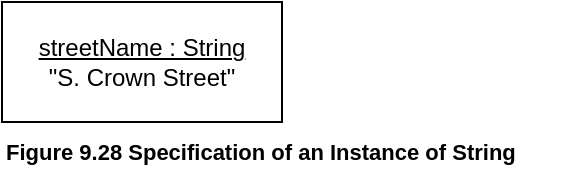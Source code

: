 <mxfile version="21.6.8" type="device" pages="5">
  <diagram name="9.28" id="hbYfScMPZ5U02vQPvAlg">
    <mxGraphModel dx="880" dy="511" grid="1" gridSize="10" guides="1" tooltips="1" connect="1" arrows="1" fold="1" page="1" pageScale="1" pageWidth="1169" pageHeight="827" math="0" shadow="0">
      <root>
        <mxCell id="0" />
        <mxCell id="1" parent="0" />
        <mxCell id="-ugUWGAGpVQuXFRxwhlh-1" value="&lt;u&gt;streetName : String&lt;br&gt;&lt;/u&gt;&quot;S. Crown Street&quot;" style="fontStyle=0;html=1;whiteSpace=wrap;" vertex="1" parent="1">
          <mxGeometry width="140" height="60" as="geometry" />
        </mxCell>
        <mxCell id="RlK_Say4wmG5ERe2VgUF-1" value="&lt;b&gt;Figure 9.28 Specification of an Instance of String&lt;/b&gt;" style="text;html=1;align=left;verticalAlign=middle;resizable=0;points=[];autosize=1;strokeColor=none;fillColor=none;fontSize=11;fontFamily=Helvetica;fontColor=default;" vertex="1" parent="1">
          <mxGeometry y="60" width="280" height="30" as="geometry" />
        </mxCell>
      </root>
    </mxGraphModel>
  </diagram>
  <diagram id="rQ8q027zdvtOzqYosd6J" name="9.29">
    <mxGraphModel dx="880" dy="511" grid="1" gridSize="10" guides="1" tooltips="1" connect="1" arrows="1" fold="1" page="1" pageScale="1" pageWidth="1169" pageHeight="827" math="0" shadow="0">
      <root>
        <mxCell id="0" />
        <mxCell id="1" parent="0" />
        <mxCell id="ZcEr9kvTReRAFUXYAdHO-1" value="&lt;u style=&quot;font-weight: normal;&quot;&gt;myAddress : Address&lt;/u&gt;" style="swimlane;fontStyle=1;align=center;verticalAlign=middle;childLayout=stackLayout;horizontal=1;startSize=29;horizontalStack=0;resizeParent=1;resizeParentMax=0;resizeLast=0;collapsible=0;marginBottom=0;html=1;whiteSpace=wrap;" vertex="1" parent="1">
          <mxGeometry x="10" y="10" width="200" height="80" as="geometry" />
        </mxCell>
        <mxCell id="ZcEr9kvTReRAFUXYAdHO-2" value="streetName = &quot;S. Crown Street&quot;&lt;br&gt;streetNumber: Integer = 381" style="text;html=1;strokeColor=none;fillColor=none;align=left;verticalAlign=middle;spacingLeft=4;spacingRight=4;overflow=hidden;rotatable=0;points=[[0,0.5],[1,0.5]];portConstraint=eastwest;whiteSpace=wrap;" vertex="1" parent="ZcEr9kvTReRAFUXYAdHO-1">
          <mxGeometry y="29" width="200" height="51" as="geometry" />
        </mxCell>
        <mxCell id="_XOZ7gRPdVKlENeYhgoP-1" value="&lt;b&gt;Figure 9.29 Slots with values&lt;/b&gt;" style="text;html=1;align=left;verticalAlign=middle;resizable=0;points=[];autosize=1;strokeColor=none;fillColor=none;fontSize=11;fontFamily=Helvetica;fontColor=default;" vertex="1" parent="1">
          <mxGeometry x="10" y="90" width="170" height="30" as="geometry" />
        </mxCell>
      </root>
    </mxGraphModel>
  </diagram>
  <diagram id="y4XJZg_B_WbMK_UXvKPP" name="9.30">
    <mxGraphModel dx="880" dy="511" grid="1" gridSize="10" guides="1" tooltips="1" connect="1" arrows="1" fold="1" page="1" pageScale="1" pageWidth="1169" pageHeight="827" math="0" shadow="0">
      <root>
        <mxCell id="0" />
        <mxCell id="1" parent="0" />
        <mxCell id="I_37nj5ARgcSenRjo_8Z-1" style="edgeStyle=orthogonalEdgeStyle;rounded=0;orthogonalLoop=1;jettySize=auto;html=1;exitX=1;exitY=0.5;exitDx=0;exitDy=0;entryX=0;entryY=0.5;entryDx=0;entryDy=0;endArrow=none;endFill=0;" edge="1" parent="1" source="I_37nj5ARgcSenRjo_8Z-4" target="I_37nj5ARgcSenRjo_8Z-5">
          <mxGeometry relative="1" as="geometry" />
        </mxCell>
        <mxCell id="I_37nj5ARgcSenRjo_8Z-2" value="father" style="edgeLabel;html=1;align=center;verticalAlign=middle;resizable=0;points=[];" vertex="1" connectable="0" parent="I_37nj5ARgcSenRjo_8Z-1">
          <mxGeometry x="-0.383" relative="1" as="geometry">
            <mxPoint x="-19" y="10" as="offset" />
          </mxGeometry>
        </mxCell>
        <mxCell id="I_37nj5ARgcSenRjo_8Z-3" value="son" style="edgeLabel;html=1;align=center;verticalAlign=middle;resizable=0;points=[];" vertex="1" connectable="0" parent="I_37nj5ARgcSenRjo_8Z-1">
          <mxGeometry x="0.717" y="1" relative="1" as="geometry">
            <mxPoint x="2" y="10" as="offset" />
          </mxGeometry>
        </mxCell>
        <mxCell id="I_37nj5ARgcSenRjo_8Z-4" value="&lt;u&gt;Don : Person&lt;/u&gt;" style="fontStyle=0;html=1;whiteSpace=wrap;" vertex="1" parent="1">
          <mxGeometry width="120" height="40" as="geometry" />
        </mxCell>
        <mxCell id="I_37nj5ARgcSenRjo_8Z-5" value="&lt;u&gt;Josh : Person&lt;/u&gt;" style="fontStyle=0;html=1;whiteSpace=wrap;" vertex="1" parent="1">
          <mxGeometry x="240" width="120" height="40" as="geometry" />
        </mxCell>
        <mxCell id="pv4cXLLjaeV9V9lynFqK-1" value="&lt;b&gt;Figure 9.30 InstanceSpecifications representing two objects connected by a link&lt;/b&gt;" style="text;html=1;align=left;verticalAlign=middle;resizable=0;points=[];autosize=1;strokeColor=none;fillColor=none;fontSize=11;fontFamily=Helvetica;fontColor=default;" vertex="1" parent="1">
          <mxGeometry y="40" width="440" height="30" as="geometry" />
        </mxCell>
      </root>
    </mxGraphModel>
  </diagram>
  <diagram id="Ll1lB3tpmj9RrxCwnXS0" name="9.31">
    <mxGraphModel dx="880" dy="511" grid="1" gridSize="10" guides="1" tooltips="1" connect="1" arrows="1" fold="1" page="1" pageScale="1" pageWidth="1169" pageHeight="827" math="0" shadow="0">
      <root>
        <mxCell id="0" />
        <mxCell id="1" parent="0" />
        <mxCell id="HbE7tgy4VWw_6VjNxMhB-1" value="&lt;u&gt;:Window&lt;/u&gt;" style="swimlane;fontStyle=0;align=center;verticalAlign=top;childLayout=stackLayout;horizontal=1;startSize=40;horizontalStack=0;resizeParent=1;resizeParentMax=0;resizeLast=0;collapsible=0;marginBottom=0;html=1;whiteSpace=wrap;" vertex="1" parent="1">
          <mxGeometry x="20" y="20" width="120" height="80" as="geometry" />
        </mxCell>
        <mxCell id="HbE7tgy4VWw_6VjNxMhB-2" value="size = medium" style="text;html=1;strokeColor=none;fillColor=none;align=left;verticalAlign=middle;spacingLeft=4;spacingRight=4;overflow=hidden;rotatable=0;points=[[0,0.5],[1,0.5]];portConstraint=eastwest;whiteSpace=wrap;" vertex="1" parent="HbE7tgy4VWw_6VjNxMhB-1">
          <mxGeometry y="40" width="120" height="40" as="geometry" />
        </mxCell>
        <mxCell id="HbE7tgy4VWw_6VjNxMhB-3" value="&lt;u&gt;medium : Area&lt;/u&gt;" style="fontStyle=0;html=1;whiteSpace=wrap;" vertex="1" parent="1">
          <mxGeometry x="220" y="20" width="120" height="40" as="geometry" />
        </mxCell>
        <mxCell id="QVWY9ivaEttlEzyzC2nh-1" value="&lt;b&gt;Figure 9.31 InstanceValue represented textually&lt;/b&gt;" style="text;html=1;align=left;verticalAlign=middle;resizable=0;points=[];autosize=1;strokeColor=none;fillColor=none;fontSize=11;fontFamily=Helvetica;fontColor=default;" vertex="1" parent="1">
          <mxGeometry x="20" y="100" width="270" height="30" as="geometry" />
        </mxCell>
      </root>
    </mxGraphModel>
  </diagram>
  <diagram id="yg3ED3_A05lVjSU9du5B" name="9.32">
    <mxGraphModel dx="880" dy="511" grid="1" gridSize="10" guides="1" tooltips="1" connect="1" arrows="1" fold="1" page="1" pageScale="1" pageWidth="1169" pageHeight="827" math="0" shadow="0">
      <root>
        <mxCell id="0" />
        <mxCell id="1" parent="0" />
        <mxCell id="Q-e8QEPr5rVDXA3QkPyM-1" style="edgeStyle=orthogonalEdgeStyle;rounded=0;orthogonalLoop=1;jettySize=auto;html=1;exitX=1;exitY=0.5;exitDx=0;exitDy=0;entryX=0;entryY=0.5;entryDx=0;entryDy=0;endArrow=openThin;endFill=0;endSize=12;" edge="1" parent="1" source="Q-e8QEPr5rVDXA3QkPyM-3" target="Q-e8QEPr5rVDXA3QkPyM-4">
          <mxGeometry relative="1" as="geometry" />
        </mxCell>
        <mxCell id="Q-e8QEPr5rVDXA3QkPyM-2" value="size" style="edgeLabel;html=1;align=center;verticalAlign=middle;resizable=0;points=[];" vertex="1" connectable="0" parent="Q-e8QEPr5rVDXA3QkPyM-1">
          <mxGeometry x="0.475" y="-1" relative="1" as="geometry">
            <mxPoint x="-8" y="8" as="offset" />
          </mxGeometry>
        </mxCell>
        <mxCell id="Q-e8QEPr5rVDXA3QkPyM-3" value="&lt;u&gt;:Window&lt;/u&gt;" style="fontStyle=0;html=1;whiteSpace=wrap;" vertex="1" parent="1">
          <mxGeometry width="80" height="40" as="geometry" />
        </mxCell>
        <mxCell id="Q-e8QEPr5rVDXA3QkPyM-4" value="&lt;u&gt;medium : Area&lt;/u&gt;" style="fontStyle=0;html=1;whiteSpace=wrap;" vertex="1" parent="1">
          <mxGeometry x="160" width="120" height="40" as="geometry" />
        </mxCell>
        <mxCell id="VxLZi3m14wXqLNnmGqv3-1" value="&lt;b&gt;Figure 9.32 InstanceValue represented graphically&lt;/b&gt;" style="text;html=1;align=left;verticalAlign=middle;resizable=0;points=[];autosize=1;strokeColor=none;fillColor=none;fontSize=11;fontFamily=Helvetica;fontColor=default;" vertex="1" parent="1">
          <mxGeometry y="40" width="290" height="30" as="geometry" />
        </mxCell>
      </root>
    </mxGraphModel>
  </diagram>
</mxfile>
